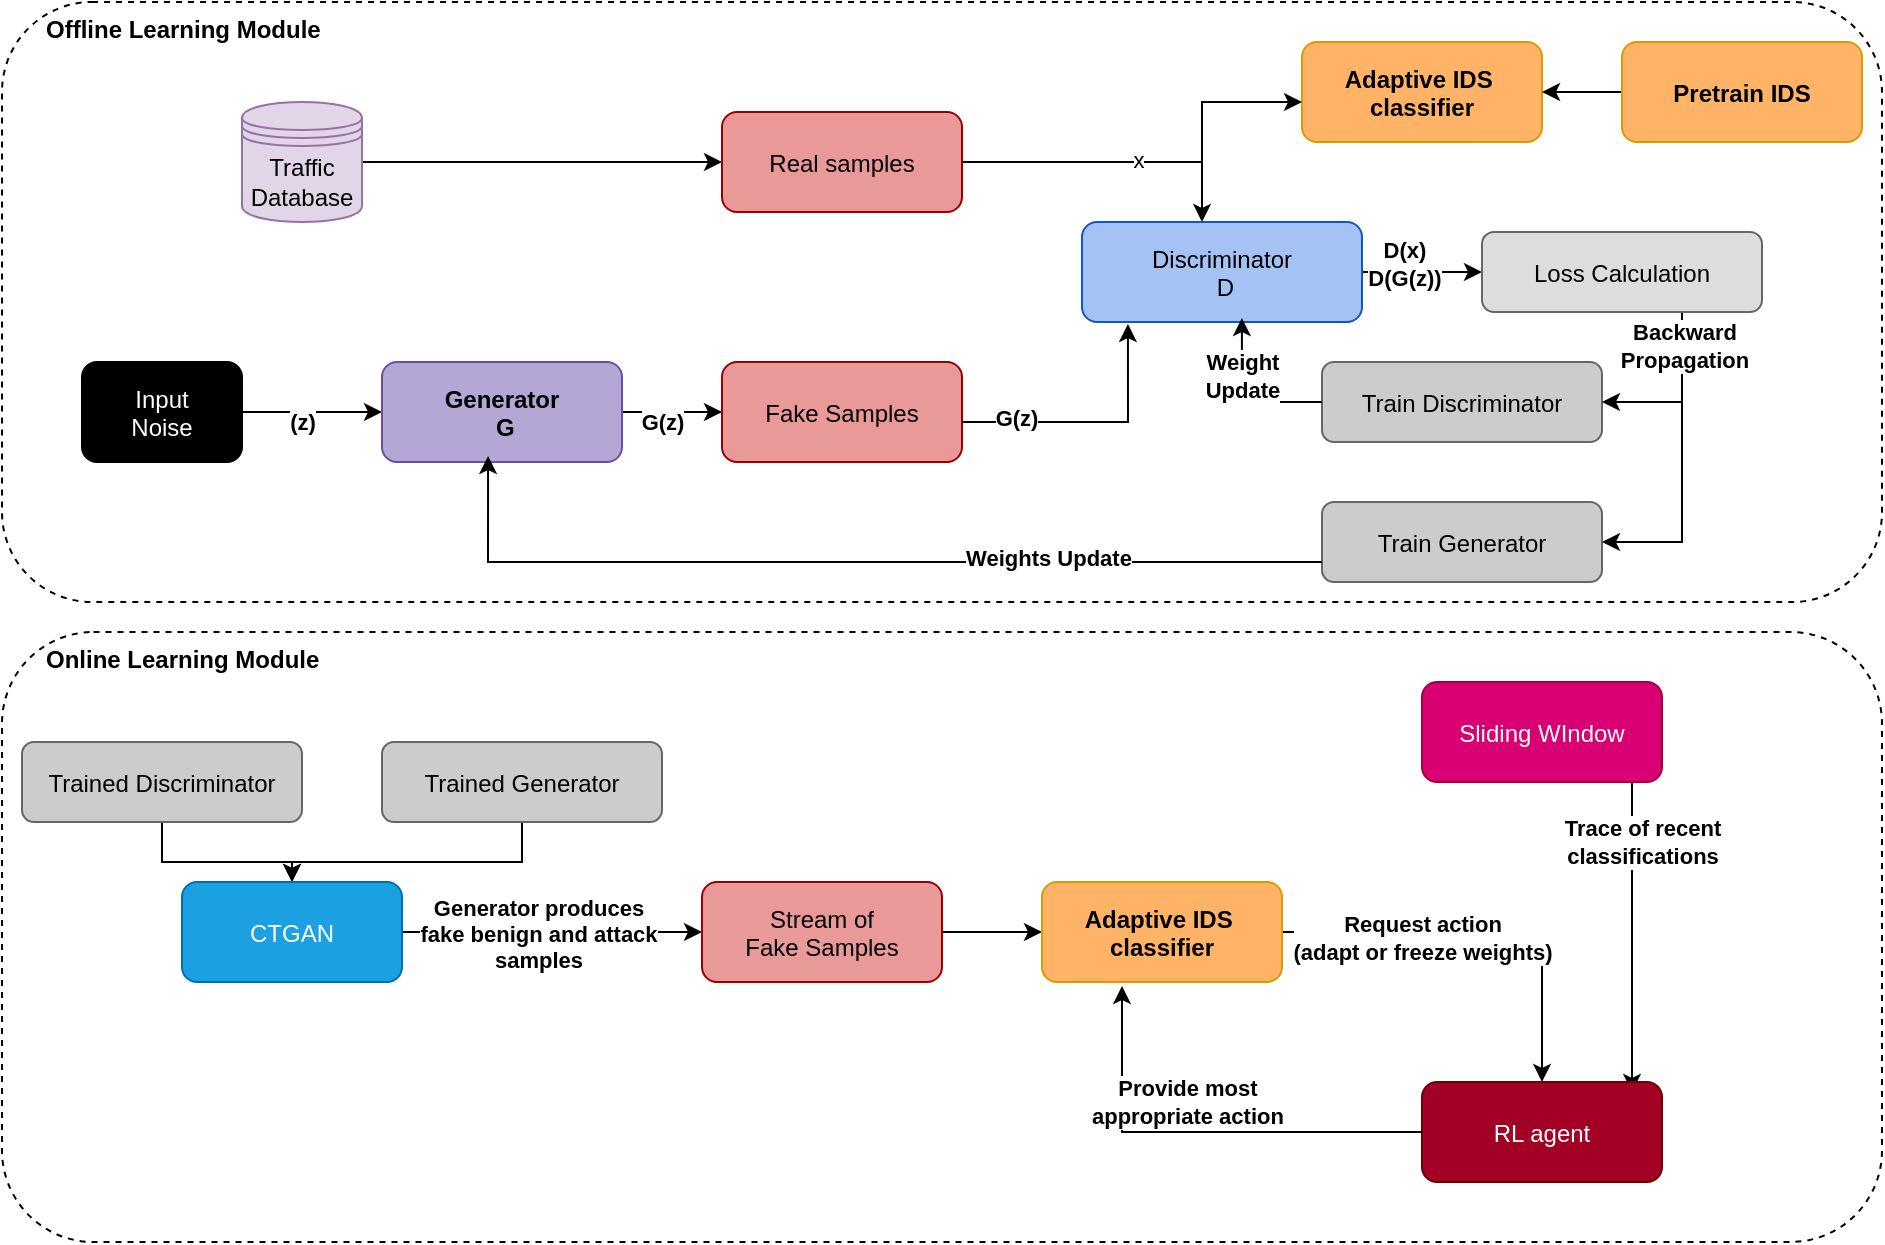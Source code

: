 <mxfile version="27.2.0">
  <diagram id="page1" name="IDS + CTGAN Architecture">
    <mxGraphModel dx="872" dy="431" grid="1" gridSize="10" guides="1" tooltips="1" connect="1" arrows="1" fold="1" page="1" pageScale="1" pageWidth="1600" pageHeight="1200" math="0" shadow="0">
      <root>
        <mxCell id="0" />
        <mxCell id="1" parent="0" />
        <mxCell id="t3-W-BU6V8NNKBP7q3ZB-20" value="" style="rounded=1;dashed=1;fillColor=none;strokeColor=#000000;" vertex="1" parent="1">
          <mxGeometry x="40" y="345" width="940" height="305" as="geometry" />
        </mxCell>
        <mxCell id="boxIDS" value="" style="rounded=1;dashed=1;fillColor=none;strokeColor=#000000;" parent="1" vertex="1">
          <mxGeometry x="40" y="30" width="940" height="300" as="geometry" />
        </mxCell>
        <mxCell id="labIDS" value="Offline Learning Module" style="text;html=1;fontStyle=1;fillColor=none;strokeColor=none;" parent="1" vertex="1">
          <mxGeometry x="60" y="30" width="100" height="20" as="geometry" />
        </mxCell>
        <mxCell id="ids" value="Adaptive IDS &#xa;classifier" style="rounded=1;fillColor=#ffb366;strokeColor=#d79b00;fontStyle=1;" parent="1" vertex="1">
          <mxGeometry x="690" y="50" width="120" height="50" as="geometry" />
        </mxCell>
        <mxCell id="4" style="endArrow=block;" parent="1" edge="1">
          <mxGeometry relative="1" as="geometry" />
        </mxCell>
        <mxCell id="8kCb_KNf4K_WgnJwePz0-16" value="" style="edgeStyle=orthogonalEdgeStyle;rounded=0;orthogonalLoop=1;jettySize=auto;html=1;" parent="1" source="8kCb_KNf4K_WgnJwePz0-12" target="8kCb_KNf4K_WgnJwePz0-13" edge="1">
          <mxGeometry relative="1" as="geometry" />
        </mxCell>
        <mxCell id="8kCb_KNf4K_WgnJwePz0-20" value="&lt;b&gt;(z)&lt;/b&gt;" style="edgeLabel;html=1;align=center;verticalAlign=middle;resizable=0;points=[];" parent="8kCb_KNf4K_WgnJwePz0-16" vertex="1" connectable="0">
          <mxGeometry x="-0.1" y="-2" relative="1" as="geometry">
            <mxPoint x="-2" y="3" as="offset" />
          </mxGeometry>
        </mxCell>
        <mxCell id="8kCb_KNf4K_WgnJwePz0-12" value="Input&#xa;Noise" style="rounded=1;fillColor=#000000;fontColor=#ffffff;" parent="1" vertex="1">
          <mxGeometry x="80" y="210" width="80" height="50" as="geometry" />
        </mxCell>
        <mxCell id="8kCb_KNf4K_WgnJwePz0-21" value="" style="edgeStyle=orthogonalEdgeStyle;rounded=0;orthogonalLoop=1;jettySize=auto;html=1;" parent="1" source="8kCb_KNf4K_WgnJwePz0-13" target="8kCb_KNf4K_WgnJwePz0-14" edge="1">
          <mxGeometry relative="1" as="geometry" />
        </mxCell>
        <mxCell id="8kCb_KNf4K_WgnJwePz0-23" value="&lt;b&gt;G(z)&lt;/b&gt;" style="edgeLabel;html=1;align=center;verticalAlign=middle;resizable=0;points=[];" parent="8kCb_KNf4K_WgnJwePz0-21" vertex="1" connectable="0">
          <mxGeometry x="-0.05" y="-1" relative="1" as="geometry">
            <mxPoint x="-4" y="4" as="offset" />
          </mxGeometry>
        </mxCell>
        <mxCell id="8kCb_KNf4K_WgnJwePz0-13" value="Generator&#xa; G" style="rounded=1;fillColor=#b4a7d6;strokeColor=#674ea7;fontStyle=1;" parent="1" vertex="1">
          <mxGeometry x="230" y="210" width="120" height="50" as="geometry" />
        </mxCell>
        <mxCell id="8kCb_KNf4K_WgnJwePz0-14" value="Fake Samples" style="rounded=1;fillColor=#ea9999;strokeColor=#990000;" parent="1" vertex="1">
          <mxGeometry x="400" y="210" width="120" height="50" as="geometry" />
        </mxCell>
        <mxCell id="8kCb_KNf4K_WgnJwePz0-43" value="" style="edgeStyle=orthogonalEdgeStyle;rounded=0;orthogonalLoop=1;jettySize=auto;html=1;" parent="1" source="8kCb_KNf4K_WgnJwePz0-15" target="8kCb_KNf4K_WgnJwePz0-42" edge="1">
          <mxGeometry relative="1" as="geometry" />
        </mxCell>
        <mxCell id="8kCb_KNf4K_WgnJwePz0-44" value="&lt;b&gt;D(x)&lt;/b&gt;&lt;div&gt;&lt;b&gt;D(G(z))&lt;/b&gt;&lt;/div&gt;" style="edgeLabel;html=1;align=center;verticalAlign=middle;resizable=0;points=[];" parent="8kCb_KNf4K_WgnJwePz0-43" vertex="1" connectable="0">
          <mxGeometry x="-0.3" y="4" relative="1" as="geometry">
            <mxPoint as="offset" />
          </mxGeometry>
        </mxCell>
        <mxCell id="8kCb_KNf4K_WgnJwePz0-15" value="Discriminator&#xa; D" style="rounded=1;fillColor=#a4c2f4;strokeColor=#1155cc;" parent="1" vertex="1">
          <mxGeometry x="580" y="140" width="140" height="50" as="geometry" />
        </mxCell>
        <mxCell id="8kCb_KNf4K_WgnJwePz0-26" value="" style="edgeStyle=orthogonalEdgeStyle;rounded=0;orthogonalLoop=1;jettySize=auto;html=1;" parent="1" source="8kCb_KNf4K_WgnJwePz0-24" target="8kCb_KNf4K_WgnJwePz0-25" edge="1">
          <mxGeometry relative="1" as="geometry" />
        </mxCell>
        <mxCell id="8kCb_KNf4K_WgnJwePz0-24" value="Traffic&lt;div&gt;Database&lt;/div&gt;" style="shape=datastore;whiteSpace=wrap;html=1;fillColor=#e1d5e7;strokeColor=#9673a6;" parent="1" vertex="1">
          <mxGeometry x="160" y="80" width="60" height="60" as="geometry" />
        </mxCell>
        <mxCell id="8kCb_KNf4K_WgnJwePz0-27" value="" style="edgeStyle=orthogonalEdgeStyle;rounded=0;orthogonalLoop=1;jettySize=auto;html=1;" parent="1" source="8kCb_KNf4K_WgnJwePz0-25" target="8kCb_KNf4K_WgnJwePz0-15" edge="1">
          <mxGeometry relative="1" as="geometry">
            <Array as="points">
              <mxPoint x="640" y="110" />
            </Array>
          </mxGeometry>
        </mxCell>
        <mxCell id="8kCb_KNf4K_WgnJwePz0-31" value="x" style="edgeLabel;html=1;align=center;verticalAlign=middle;resizable=0;points=[];" parent="8kCb_KNf4K_WgnJwePz0-27" vertex="1" connectable="0">
          <mxGeometry x="0.173" y="1" relative="1" as="geometry">
            <mxPoint as="offset" />
          </mxGeometry>
        </mxCell>
        <mxCell id="8kCb_KNf4K_WgnJwePz0-25" value="Real samples" style="rounded=1;fillColor=#ea9999;strokeColor=#990000;" parent="1" vertex="1">
          <mxGeometry x="400" y="85" width="120" height="50" as="geometry" />
        </mxCell>
        <mxCell id="8kCb_KNf4K_WgnJwePz0-30" value="" style="endArrow=classic;html=1;rounded=0;entryX=0.164;entryY=1.02;entryDx=0;entryDy=0;entryPerimeter=0;" parent="1" target="8kCb_KNf4K_WgnJwePz0-15" edge="1">
          <mxGeometry width="50" height="50" relative="1" as="geometry">
            <mxPoint x="520" y="240" as="sourcePoint" />
            <mxPoint x="570" y="190" as="targetPoint" />
            <Array as="points">
              <mxPoint x="603" y="240" />
            </Array>
          </mxGeometry>
        </mxCell>
        <mxCell id="8kCb_KNf4K_WgnJwePz0-32" value="&lt;b&gt;G(z)&lt;/b&gt;" style="edgeLabel;html=1;align=center;verticalAlign=middle;resizable=0;points=[];" parent="8kCb_KNf4K_WgnJwePz0-30" vertex="1" connectable="0">
          <mxGeometry x="0.127" y="2" relative="1" as="geometry">
            <mxPoint x="-48" as="offset" />
          </mxGeometry>
        </mxCell>
        <mxCell id="8kCb_KNf4K_WgnJwePz0-40" value="Train Discriminator" style="rounded=1;fillColor=#cccccc;strokeColor=#666666;" parent="1" vertex="1">
          <mxGeometry x="700" y="210" width="140" height="40" as="geometry" />
        </mxCell>
        <mxCell id="8kCb_KNf4K_WgnJwePz0-41" value="Train Generator" style="rounded=1;fillColor=#cccccc;strokeColor=#666666;" parent="1" vertex="1">
          <mxGeometry x="700" y="280" width="140" height="40" as="geometry" />
        </mxCell>
        <mxCell id="8kCb_KNf4K_WgnJwePz0-45" value="" style="edgeStyle=orthogonalEdgeStyle;rounded=0;orthogonalLoop=1;jettySize=auto;html=1;" parent="1" source="8kCb_KNf4K_WgnJwePz0-42" target="8kCb_KNf4K_WgnJwePz0-41" edge="1">
          <mxGeometry relative="1" as="geometry">
            <Array as="points">
              <mxPoint x="880" y="300" />
            </Array>
          </mxGeometry>
        </mxCell>
        <mxCell id="t3-W-BU6V8NNKBP7q3ZB-29" value="&lt;b&gt;Backward&lt;/b&gt;&lt;div&gt;&lt;b&gt;Propagation&lt;/b&gt;&lt;/div&gt;" style="edgeLabel;html=1;align=center;verticalAlign=middle;resizable=0;points=[];" vertex="1" connectable="0" parent="8kCb_KNf4K_WgnJwePz0-45">
          <mxGeometry x="-0.781" y="1" relative="1" as="geometry">
            <mxPoint as="offset" />
          </mxGeometry>
        </mxCell>
        <mxCell id="8kCb_KNf4K_WgnJwePz0-42" value="Loss Calculation" style="rounded=1;fillColor=#dddddd;strokeColor=#666666;" parent="1" vertex="1">
          <mxGeometry x="780" y="145" width="140" height="40" as="geometry" />
        </mxCell>
        <mxCell id="8kCb_KNf4K_WgnJwePz0-47" value="" style="endArrow=classic;html=1;rounded=0;entryX=0;entryY=0.6;entryDx=0;entryDy=0;entryPerimeter=0;" parent="1" target="ids" edge="1">
          <mxGeometry width="50" height="50" relative="1" as="geometry">
            <mxPoint x="640" y="110" as="sourcePoint" />
            <mxPoint x="690" y="60" as="targetPoint" />
            <Array as="points">
              <mxPoint x="640" y="80" />
            </Array>
          </mxGeometry>
        </mxCell>
        <mxCell id="8kCb_KNf4K_WgnJwePz0-49" value="" style="edgeStyle=orthogonalEdgeStyle;rounded=0;orthogonalLoop=1;jettySize=auto;html=1;" parent="1" source="8kCb_KNf4K_WgnJwePz0-48" target="ids" edge="1">
          <mxGeometry relative="1" as="geometry" />
        </mxCell>
        <mxCell id="8kCb_KNf4K_WgnJwePz0-48" value="Pretrain IDS" style="rounded=1;fillColor=#ffb366;strokeColor=#d79b00;fontStyle=1;" parent="1" vertex="1">
          <mxGeometry x="850" y="50" width="120" height="50" as="geometry" />
        </mxCell>
        <mxCell id="8kCb_KNf4K_WgnJwePz0-50" value="" style="endArrow=classic;html=1;rounded=0;entryX=0.442;entryY=0.94;entryDx=0;entryDy=0;entryPerimeter=0;exitX=0;exitY=0.75;exitDx=0;exitDy=0;" parent="1" source="8kCb_KNf4K_WgnJwePz0-41" target="8kCb_KNf4K_WgnJwePz0-13" edge="1">
          <mxGeometry width="50" height="50" relative="1" as="geometry">
            <mxPoint x="560" y="310" as="sourcePoint" />
            <mxPoint x="610" y="260" as="targetPoint" />
            <Array as="points">
              <mxPoint x="283" y="310" />
            </Array>
          </mxGeometry>
        </mxCell>
        <mxCell id="8kCb_KNf4K_WgnJwePz0-51" value="&lt;b&gt;Weights Update&lt;/b&gt;" style="edgeLabel;html=1;align=center;verticalAlign=middle;resizable=0;points=[];" parent="8kCb_KNf4K_WgnJwePz0-50" vertex="1" connectable="0">
          <mxGeometry x="-0.417" y="-2" relative="1" as="geometry">
            <mxPoint as="offset" />
          </mxGeometry>
        </mxCell>
        <mxCell id="8kCb_KNf4K_WgnJwePz0-52" value="" style="endArrow=classic;html=1;rounded=0;entryX=0.571;entryY=0.96;entryDx=0;entryDy=0;entryPerimeter=0;exitX=0;exitY=0.5;exitDx=0;exitDy=0;" parent="1" source="8kCb_KNf4K_WgnJwePz0-40" target="8kCb_KNf4K_WgnJwePz0-15" edge="1">
          <mxGeometry width="50" height="50" relative="1" as="geometry">
            <mxPoint x="640" y="260" as="sourcePoint" />
            <mxPoint x="690" y="210" as="targetPoint" />
            <Array as="points">
              <mxPoint x="660" y="230" />
            </Array>
          </mxGeometry>
        </mxCell>
        <mxCell id="8kCb_KNf4K_WgnJwePz0-54" value="Weight&lt;div&gt;Update&lt;/div&gt;" style="edgeLabel;html=1;align=center;verticalAlign=middle;resizable=0;points=[];fontStyle=1" parent="8kCb_KNf4K_WgnJwePz0-52" vertex="1" connectable="0">
          <mxGeometry x="0.293" relative="1" as="geometry">
            <mxPoint as="offset" />
          </mxGeometry>
        </mxCell>
        <mxCell id="t3-W-BU6V8NNKBP7q3ZB-7" value="" style="edgeStyle=orthogonalEdgeStyle;rounded=0;orthogonalLoop=1;jettySize=auto;html=1;" edge="1" parent="1" source="t3-W-BU6V8NNKBP7q3ZB-4" target="t3-W-BU6V8NNKBP7q3ZB-6">
          <mxGeometry relative="1" as="geometry" />
        </mxCell>
        <mxCell id="t3-W-BU6V8NNKBP7q3ZB-4" value="Trained Discriminator" style="rounded=1;fillColor=#cccccc;strokeColor=#666666;" vertex="1" parent="1">
          <mxGeometry x="50" y="400" width="140" height="40" as="geometry" />
        </mxCell>
        <mxCell id="t3-W-BU6V8NNKBP7q3ZB-8" value="" style="edgeStyle=orthogonalEdgeStyle;rounded=0;orthogonalLoop=1;jettySize=auto;html=1;" edge="1" parent="1" source="t3-W-BU6V8NNKBP7q3ZB-5" target="t3-W-BU6V8NNKBP7q3ZB-6">
          <mxGeometry relative="1" as="geometry">
            <Array as="points">
              <mxPoint x="300" y="460" />
              <mxPoint x="185" y="460" />
            </Array>
          </mxGeometry>
        </mxCell>
        <mxCell id="t3-W-BU6V8NNKBP7q3ZB-5" value="Trained Generator" style="rounded=1;fillColor=#cccccc;strokeColor=#666666;" vertex="1" parent="1">
          <mxGeometry x="230" y="400" width="140" height="40" as="geometry" />
        </mxCell>
        <mxCell id="t3-W-BU6V8NNKBP7q3ZB-10" value="" style="edgeStyle=orthogonalEdgeStyle;rounded=0;orthogonalLoop=1;jettySize=auto;html=1;" edge="1" parent="1" source="t3-W-BU6V8NNKBP7q3ZB-6" target="t3-W-BU6V8NNKBP7q3ZB-9">
          <mxGeometry relative="1" as="geometry" />
        </mxCell>
        <mxCell id="t3-W-BU6V8NNKBP7q3ZB-22" value="&lt;b&gt;&lt;font&gt;Generator produces&lt;br&gt;fake benign and attack&lt;/font&gt;&lt;/b&gt;&lt;div&gt;&lt;b&gt;&lt;font&gt;samples&lt;/font&gt;&lt;/b&gt;&lt;/div&gt;" style="edgeLabel;html=1;align=center;verticalAlign=middle;resizable=0;points=[];" vertex="1" connectable="0" parent="t3-W-BU6V8NNKBP7q3ZB-10">
          <mxGeometry x="-0.1" y="-1" relative="1" as="geometry">
            <mxPoint as="offset" />
          </mxGeometry>
        </mxCell>
        <mxCell id="t3-W-BU6V8NNKBP7q3ZB-6" value="CTGAN" style="rounded=1;fillColor=#1ba1e2;fontColor=#ffffff;strokeColor=#006EAF;" vertex="1" parent="1">
          <mxGeometry x="130" y="470" width="110" height="50" as="geometry" />
        </mxCell>
        <mxCell id="t3-W-BU6V8NNKBP7q3ZB-12" value="" style="edgeStyle=orthogonalEdgeStyle;rounded=0;orthogonalLoop=1;jettySize=auto;html=1;" edge="1" parent="1" source="t3-W-BU6V8NNKBP7q3ZB-9" target="t3-W-BU6V8NNKBP7q3ZB-11">
          <mxGeometry relative="1" as="geometry" />
        </mxCell>
        <mxCell id="t3-W-BU6V8NNKBP7q3ZB-9" value="Stream of&#xa;Fake Samples" style="rounded=1;fillColor=#ea9999;strokeColor=#990000;" vertex="1" parent="1">
          <mxGeometry x="390" y="470" width="120" height="50" as="geometry" />
        </mxCell>
        <mxCell id="t3-W-BU6V8NNKBP7q3ZB-18" value="" style="edgeStyle=orthogonalEdgeStyle;rounded=0;orthogonalLoop=1;jettySize=auto;html=1;" edge="1" parent="1" source="t3-W-BU6V8NNKBP7q3ZB-11" target="t3-W-BU6V8NNKBP7q3ZB-14">
          <mxGeometry relative="1" as="geometry" />
        </mxCell>
        <mxCell id="t3-W-BU6V8NNKBP7q3ZB-24" value="&lt;b&gt;Request action&lt;/b&gt;&lt;div&gt;&lt;b&gt;(adapt or freeze weights)&lt;/b&gt;&lt;/div&gt;" style="edgeLabel;html=1;align=center;verticalAlign=middle;resizable=0;points=[];" vertex="1" connectable="0" parent="t3-W-BU6V8NNKBP7q3ZB-18">
          <mxGeometry x="0.072" y="2" relative="1" as="geometry">
            <mxPoint x="-40" y="5" as="offset" />
          </mxGeometry>
        </mxCell>
        <mxCell id="t3-W-BU6V8NNKBP7q3ZB-11" value="Adaptive IDS &#xa;classifier" style="rounded=1;fillColor=#ffb366;strokeColor=#d79b00;fontStyle=1;" vertex="1" parent="1">
          <mxGeometry x="560" y="470" width="120" height="50" as="geometry" />
        </mxCell>
        <mxCell id="t3-W-BU6V8NNKBP7q3ZB-17" value="" style="edgeStyle=orthogonalEdgeStyle;rounded=0;orthogonalLoop=1;jettySize=auto;html=1;entryX=0.875;entryY=0.1;entryDx=0;entryDy=0;entryPerimeter=0;" edge="1" parent="1" source="t3-W-BU6V8NNKBP7q3ZB-13" target="t3-W-BU6V8NNKBP7q3ZB-14">
          <mxGeometry relative="1" as="geometry">
            <Array as="points">
              <mxPoint x="855" y="460" />
              <mxPoint x="855" y="460" />
            </Array>
          </mxGeometry>
        </mxCell>
        <mxCell id="t3-W-BU6V8NNKBP7q3ZB-23" value="&lt;b&gt;Trace of recent&lt;/b&gt;&lt;div&gt;&lt;b&gt;classifications&lt;/b&gt;&lt;/div&gt;" style="edgeLabel;html=1;align=center;verticalAlign=middle;resizable=0;points=[];" vertex="1" connectable="0" parent="t3-W-BU6V8NNKBP7q3ZB-17">
          <mxGeometry x="0.106" relative="1" as="geometry">
            <mxPoint x="5" y="-56" as="offset" />
          </mxGeometry>
        </mxCell>
        <mxCell id="t3-W-BU6V8NNKBP7q3ZB-13" value="Sliding WIndow" style="rounded=1;fillColor=#d80073;strokeColor=#A50040;fontColor=#ffffff;" vertex="1" parent="1">
          <mxGeometry x="750" y="370" width="120" height="50" as="geometry" />
        </mxCell>
        <mxCell id="t3-W-BU6V8NNKBP7q3ZB-14" value="RL agent" style="rounded=1;fillColor=#a20025;strokeColor=#6F0000;fontColor=#ffffff;" vertex="1" parent="1">
          <mxGeometry x="750" y="570" width="120" height="50" as="geometry" />
        </mxCell>
        <mxCell id="t3-W-BU6V8NNKBP7q3ZB-19" value="" style="endArrow=classic;html=1;rounded=0;exitX=0;exitY=0.5;exitDx=0;exitDy=0;" edge="1" parent="1" source="t3-W-BU6V8NNKBP7q3ZB-14">
          <mxGeometry width="50" height="50" relative="1" as="geometry">
            <mxPoint x="490" y="600" as="sourcePoint" />
            <mxPoint x="600" y="522" as="targetPoint" />
            <Array as="points">
              <mxPoint x="600" y="595" />
            </Array>
          </mxGeometry>
        </mxCell>
        <mxCell id="t3-W-BU6V8NNKBP7q3ZB-25" value="&lt;b&gt;Provide most&amp;nbsp;&lt;/b&gt;&lt;div&gt;&lt;b&gt;appropriate action&amp;nbsp;&lt;/b&gt;&lt;/div&gt;" style="edgeLabel;html=1;align=center;verticalAlign=middle;resizable=0;points=[];" vertex="1" connectable="0" parent="t3-W-BU6V8NNKBP7q3ZB-19">
          <mxGeometry x="0.041" relative="1" as="geometry">
            <mxPoint y="-15" as="offset" />
          </mxGeometry>
        </mxCell>
        <mxCell id="t3-W-BU6V8NNKBP7q3ZB-21" value="Online Learning Module" style="text;html=1;fontStyle=1;fillColor=none;strokeColor=none;" vertex="1" parent="1">
          <mxGeometry x="60" y="345" width="100" height="20" as="geometry" />
        </mxCell>
        <mxCell id="t3-W-BU6V8NNKBP7q3ZB-28" value="" style="endArrow=classic;html=1;rounded=0;" edge="1" parent="1" target="8kCb_KNf4K_WgnJwePz0-40">
          <mxGeometry width="50" height="50" relative="1" as="geometry">
            <mxPoint x="880" y="230" as="sourcePoint" />
            <mxPoint x="930" y="190" as="targetPoint" />
          </mxGeometry>
        </mxCell>
      </root>
    </mxGraphModel>
  </diagram>
</mxfile>
